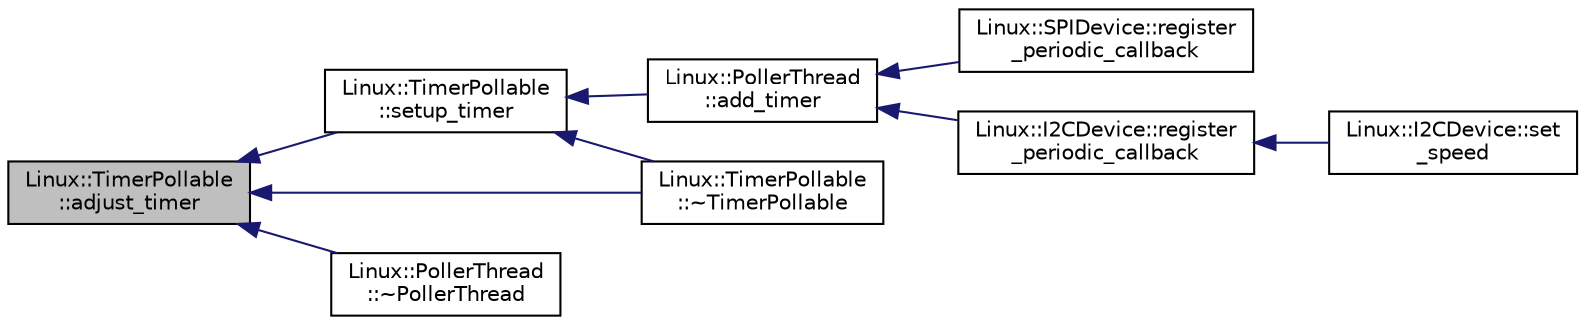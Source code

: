 digraph "Linux::TimerPollable::adjust_timer"
{
 // INTERACTIVE_SVG=YES
  edge [fontname="Helvetica",fontsize="10",labelfontname="Helvetica",labelfontsize="10"];
  node [fontname="Helvetica",fontsize="10",shape=record];
  rankdir="LR";
  Node1 [label="Linux::TimerPollable\l::adjust_timer",height=0.2,width=0.4,color="black", fillcolor="grey75", style="filled", fontcolor="black"];
  Node1 -> Node2 [dir="back",color="midnightblue",fontsize="10",style="solid",fontname="Helvetica"];
  Node2 [label="Linux::TimerPollable\l::setup_timer",height=0.2,width=0.4,color="black", fillcolor="white", style="filled",URL="$classLinux_1_1TimerPollable.html#aede210356b091ef11f46aa73793cee69"];
  Node2 -> Node3 [dir="back",color="midnightblue",fontsize="10",style="solid",fontname="Helvetica"];
  Node3 [label="Linux::PollerThread\l::add_timer",height=0.2,width=0.4,color="black", fillcolor="white", style="filled",URL="$classLinux_1_1PollerThread.html#acf9896662e9de3a070bf0c56ee33ac9b"];
  Node3 -> Node4 [dir="back",color="midnightblue",fontsize="10",style="solid",fontname="Helvetica"];
  Node4 [label="Linux::SPIDevice::register\l_periodic_callback",height=0.2,width=0.4,color="black", fillcolor="white", style="filled",URL="$classLinux_1_1SPIDevice.html#a65121a0ffda2db4189b759d6914fe513"];
  Node3 -> Node5 [dir="back",color="midnightblue",fontsize="10",style="solid",fontname="Helvetica"];
  Node5 [label="Linux::I2CDevice::register\l_periodic_callback",height=0.2,width=0.4,color="black", fillcolor="white", style="filled",URL="$classLinux_1_1I2CDevice.html#a8d25b8e9f1c692835534aa65cdc74f9b"];
  Node5 -> Node6 [dir="back",color="midnightblue",fontsize="10",style="solid",fontname="Helvetica"];
  Node6 [label="Linux::I2CDevice::set\l_speed",height=0.2,width=0.4,color="black", fillcolor="white", style="filled",URL="$classLinux_1_1I2CDevice.html#a6afbe0e47ff679a8a3f41e385def6e2e"];
  Node2 -> Node7 [dir="back",color="midnightblue",fontsize="10",style="solid",fontname="Helvetica"];
  Node7 [label="Linux::TimerPollable\l::~TimerPollable",height=0.2,width=0.4,color="black", fillcolor="white", style="filled",URL="$classLinux_1_1TimerPollable.html#adf9f9ad1bb7b82471da0c5b6ded5d243"];
  Node1 -> Node8 [dir="back",color="midnightblue",fontsize="10",style="solid",fontname="Helvetica"];
  Node8 [label="Linux::PollerThread\l::~PollerThread",height=0.2,width=0.4,color="black", fillcolor="white", style="filled",URL="$classLinux_1_1PollerThread.html#ac2ac08dc9cac44b9f487f53020ff3b79"];
  Node1 -> Node7 [dir="back",color="midnightblue",fontsize="10",style="solid",fontname="Helvetica"];
}
